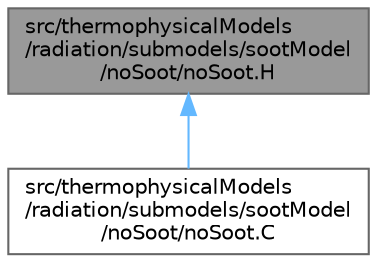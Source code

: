 digraph "src/thermophysicalModels/radiation/submodels/sootModel/noSoot/noSoot.H"
{
 // LATEX_PDF_SIZE
  bgcolor="transparent";
  edge [fontname=Helvetica,fontsize=10,labelfontname=Helvetica,labelfontsize=10];
  node [fontname=Helvetica,fontsize=10,shape=box,height=0.2,width=0.4];
  Node1 [id="Node000001",label="src/thermophysicalModels\l/radiation/submodels/sootModel\l/noSoot/noSoot.H",height=0.2,width=0.4,color="gray40", fillcolor="grey60", style="filled", fontcolor="black",tooltip=" "];
  Node1 -> Node2 [id="edge1_Node000001_Node000002",dir="back",color="steelblue1",style="solid",tooltip=" "];
  Node2 [id="Node000002",label="src/thermophysicalModels\l/radiation/submodels/sootModel\l/noSoot/noSoot.C",height=0.2,width=0.4,color="grey40", fillcolor="white", style="filled",URL="$noSoot_8C.html",tooltip=" "];
}
